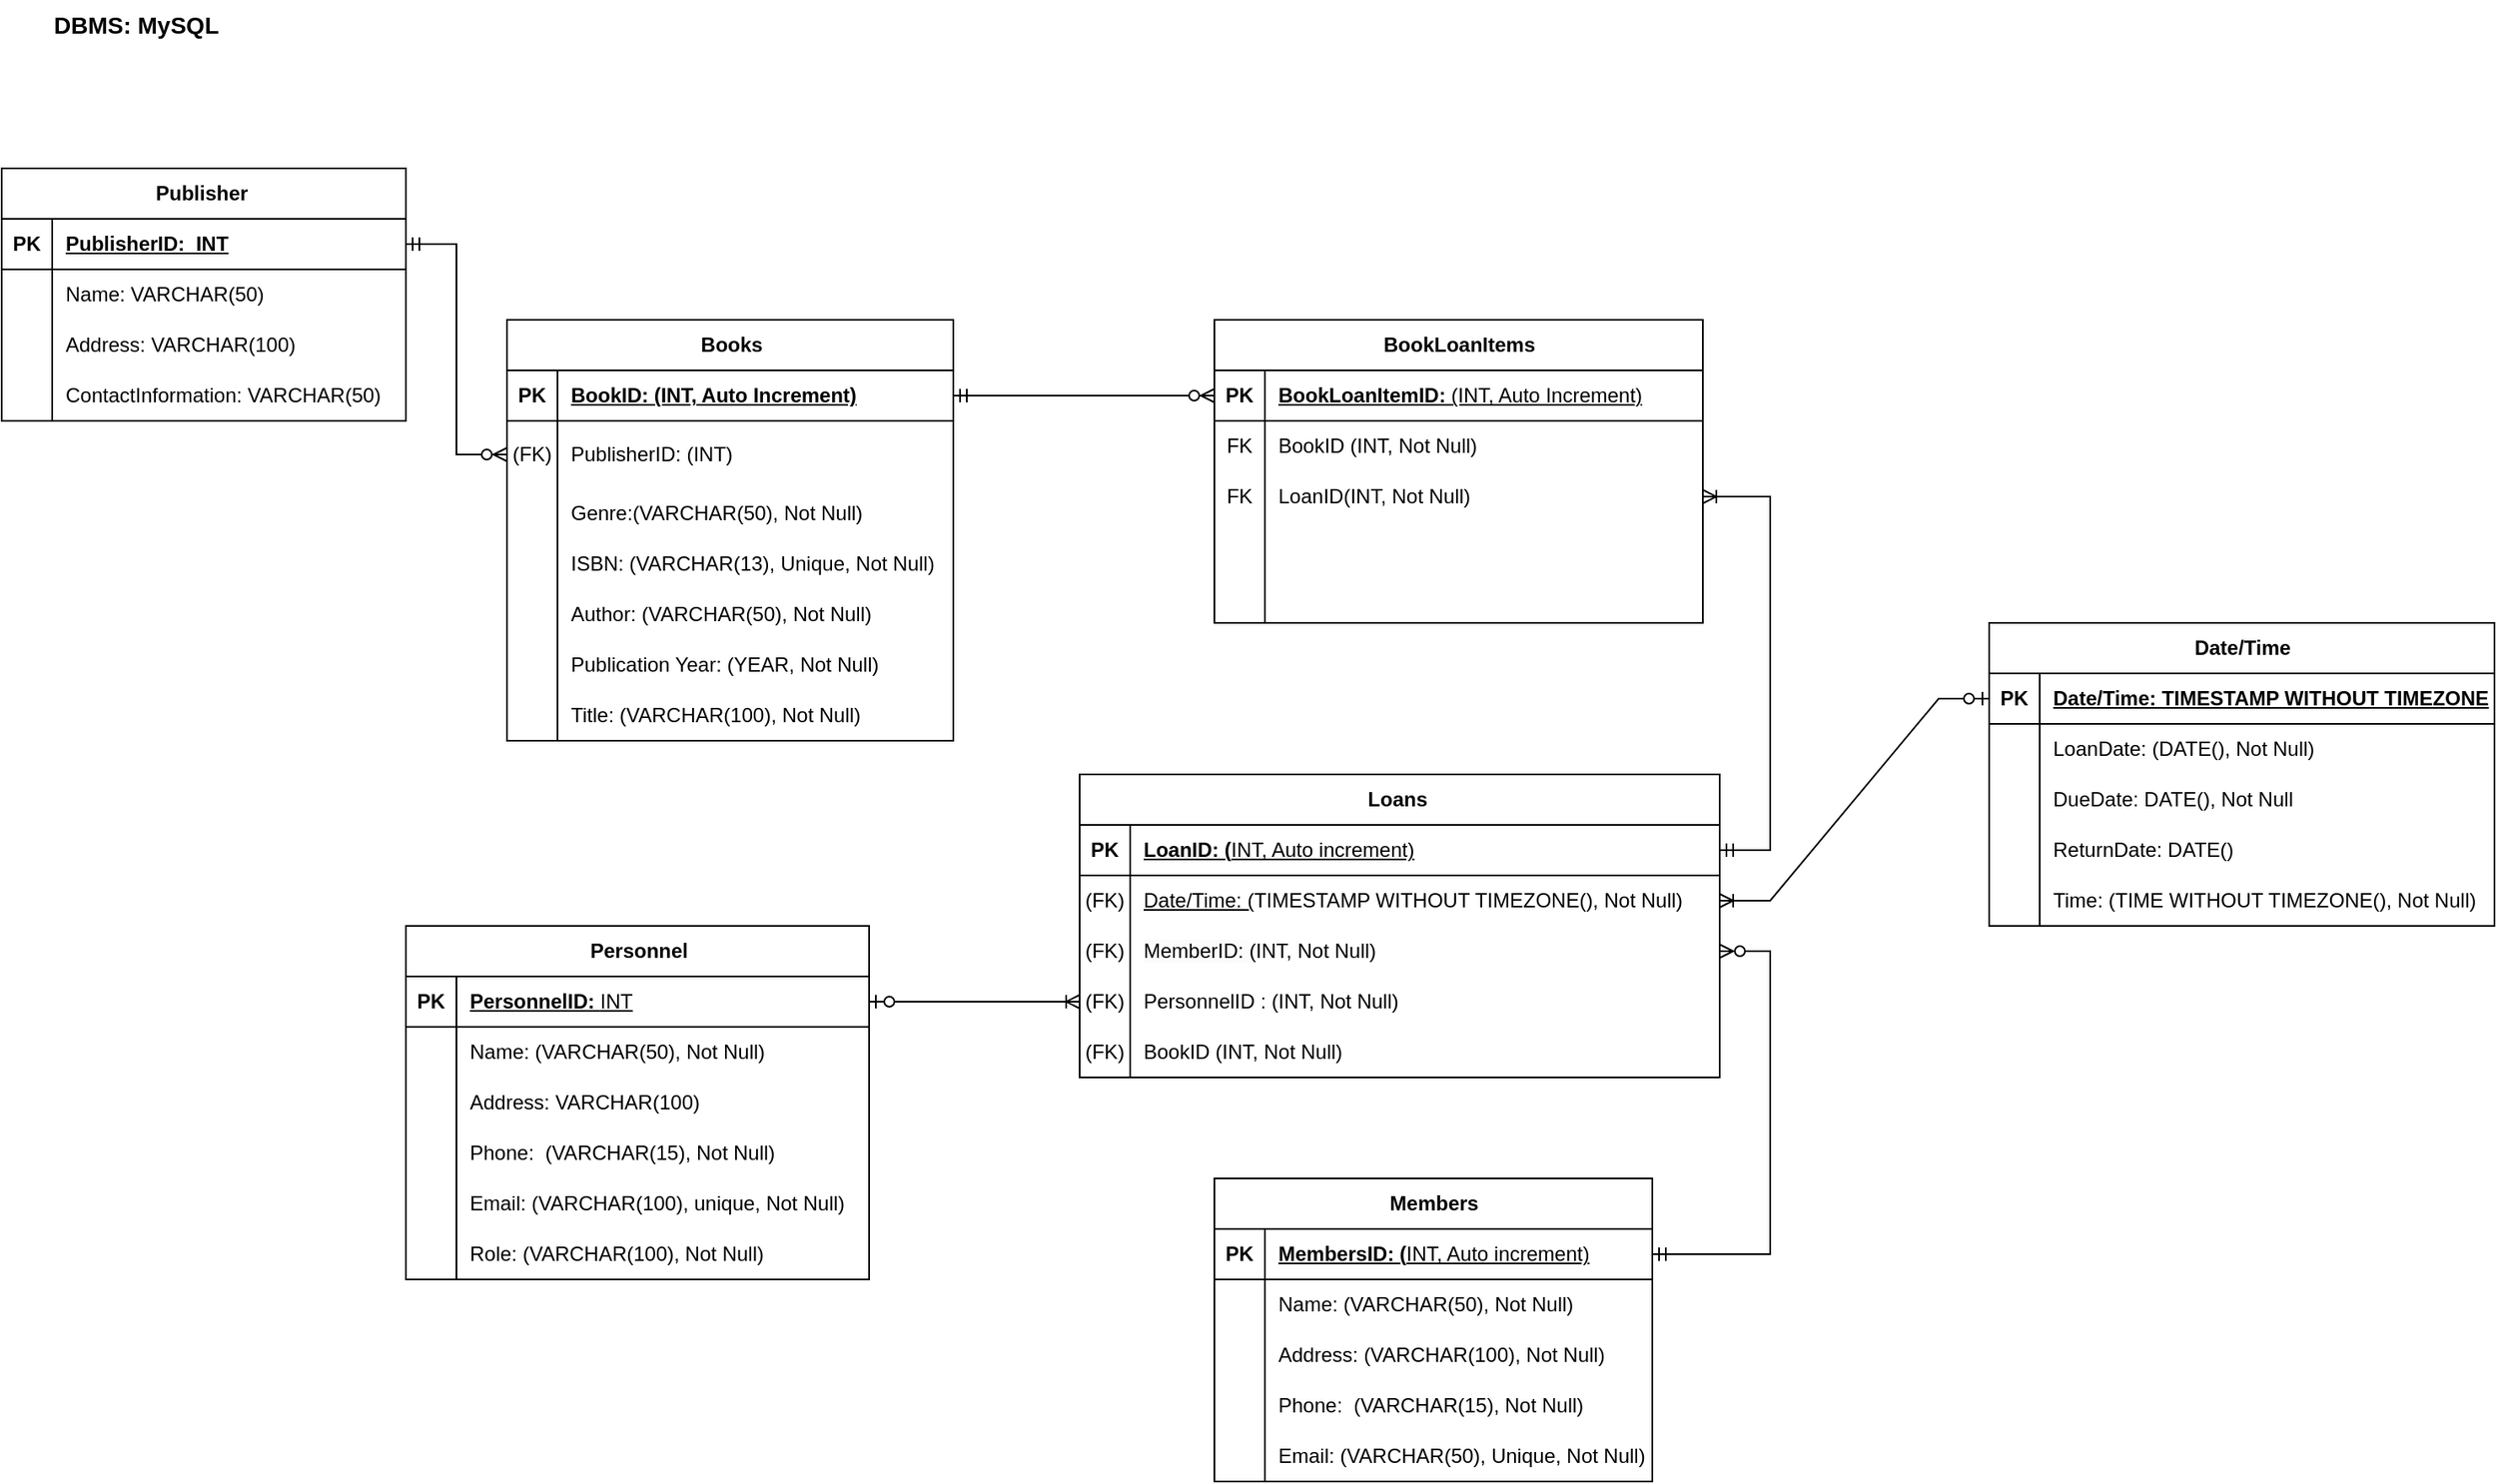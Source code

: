 <mxfile version="26.0.14" pages="2">
  <diagram name="Database Logical Diagram" id="-teYGTVvo0D6YhKIxZWT">
    <mxGraphModel dx="2284" dy="746" grid="1" gridSize="10" guides="1" tooltips="1" connect="1" arrows="1" fold="1" page="1" pageScale="1" pageWidth="850" pageHeight="1100" math="0" shadow="0">
      <root>
        <mxCell id="0" />
        <mxCell id="1" parent="0" />
        <mxCell id="J_vtmyi4Ur2INRPO9RPr-1" value="Publisher&amp;nbsp;" style="shape=table;startSize=30;container=1;collapsible=1;childLayout=tableLayout;fixedRows=1;rowLines=0;fontStyle=1;align=center;resizeLast=1;html=1;" vertex="1" parent="1">
          <mxGeometry x="-190" y="110" width="240" height="150" as="geometry" />
        </mxCell>
        <mxCell id="J_vtmyi4Ur2INRPO9RPr-2" value="" style="shape=tableRow;horizontal=0;startSize=0;swimlaneHead=0;swimlaneBody=0;fillColor=none;collapsible=0;dropTarget=0;points=[[0,0.5],[1,0.5]];portConstraint=eastwest;top=0;left=0;right=0;bottom=1;" vertex="1" parent="J_vtmyi4Ur2INRPO9RPr-1">
          <mxGeometry y="30" width="240" height="30" as="geometry" />
        </mxCell>
        <mxCell id="J_vtmyi4Ur2INRPO9RPr-3" value="PK" style="shape=partialRectangle;connectable=0;fillColor=none;top=0;left=0;bottom=0;right=0;fontStyle=1;overflow=hidden;whiteSpace=wrap;html=1;" vertex="1" parent="J_vtmyi4Ur2INRPO9RPr-2">
          <mxGeometry width="30" height="30" as="geometry">
            <mxRectangle width="30" height="30" as="alternateBounds" />
          </mxGeometry>
        </mxCell>
        <mxCell id="J_vtmyi4Ur2INRPO9RPr-4" value="PublisherID:&amp;nbsp; INT" style="shape=partialRectangle;connectable=0;fillColor=none;top=0;left=0;bottom=0;right=0;align=left;spacingLeft=6;fontStyle=5;overflow=hidden;whiteSpace=wrap;html=1;" vertex="1" parent="J_vtmyi4Ur2INRPO9RPr-2">
          <mxGeometry x="30" width="210" height="30" as="geometry">
            <mxRectangle width="210" height="30" as="alternateBounds" />
          </mxGeometry>
        </mxCell>
        <mxCell id="J_vtmyi4Ur2INRPO9RPr-5" value="" style="shape=tableRow;horizontal=0;startSize=0;swimlaneHead=0;swimlaneBody=0;fillColor=none;collapsible=0;dropTarget=0;points=[[0,0.5],[1,0.5]];portConstraint=eastwest;top=0;left=0;right=0;bottom=0;" vertex="1" parent="J_vtmyi4Ur2INRPO9RPr-1">
          <mxGeometry y="60" width="240" height="30" as="geometry" />
        </mxCell>
        <mxCell id="J_vtmyi4Ur2INRPO9RPr-6" value="" style="shape=partialRectangle;connectable=0;fillColor=none;top=0;left=0;bottom=0;right=0;editable=1;overflow=hidden;whiteSpace=wrap;html=1;" vertex="1" parent="J_vtmyi4Ur2INRPO9RPr-5">
          <mxGeometry width="30" height="30" as="geometry">
            <mxRectangle width="30" height="30" as="alternateBounds" />
          </mxGeometry>
        </mxCell>
        <mxCell id="J_vtmyi4Ur2INRPO9RPr-7" value="Name:&amp;nbsp;VARCHAR(50)" style="shape=partialRectangle;connectable=0;fillColor=none;top=0;left=0;bottom=0;right=0;align=left;spacingLeft=6;overflow=hidden;whiteSpace=wrap;html=1;" vertex="1" parent="J_vtmyi4Ur2INRPO9RPr-5">
          <mxGeometry x="30" width="210" height="30" as="geometry">
            <mxRectangle width="210" height="30" as="alternateBounds" />
          </mxGeometry>
        </mxCell>
        <mxCell id="J_vtmyi4Ur2INRPO9RPr-8" value="" style="shape=tableRow;horizontal=0;startSize=0;swimlaneHead=0;swimlaneBody=0;fillColor=none;collapsible=0;dropTarget=0;points=[[0,0.5],[1,0.5]];portConstraint=eastwest;top=0;left=0;right=0;bottom=0;" vertex="1" parent="J_vtmyi4Ur2INRPO9RPr-1">
          <mxGeometry y="90" width="240" height="30" as="geometry" />
        </mxCell>
        <mxCell id="J_vtmyi4Ur2INRPO9RPr-9" value="" style="shape=partialRectangle;connectable=0;fillColor=none;top=0;left=0;bottom=0;right=0;editable=1;overflow=hidden;whiteSpace=wrap;html=1;" vertex="1" parent="J_vtmyi4Ur2INRPO9RPr-8">
          <mxGeometry width="30" height="30" as="geometry">
            <mxRectangle width="30" height="30" as="alternateBounds" />
          </mxGeometry>
        </mxCell>
        <mxCell id="J_vtmyi4Ur2INRPO9RPr-10" value="Address:&amp;nbsp;VARCHAR(100)" style="shape=partialRectangle;connectable=0;fillColor=none;top=0;left=0;bottom=0;right=0;align=left;spacingLeft=6;overflow=hidden;whiteSpace=wrap;html=1;" vertex="1" parent="J_vtmyi4Ur2INRPO9RPr-8">
          <mxGeometry x="30" width="210" height="30" as="geometry">
            <mxRectangle width="210" height="30" as="alternateBounds" />
          </mxGeometry>
        </mxCell>
        <mxCell id="J_vtmyi4Ur2INRPO9RPr-11" value="" style="shape=tableRow;horizontal=0;startSize=0;swimlaneHead=0;swimlaneBody=0;fillColor=none;collapsible=0;dropTarget=0;points=[[0,0.5],[1,0.5]];portConstraint=eastwest;top=0;left=0;right=0;bottom=0;" vertex="1" parent="J_vtmyi4Ur2INRPO9RPr-1">
          <mxGeometry y="120" width="240" height="30" as="geometry" />
        </mxCell>
        <mxCell id="J_vtmyi4Ur2INRPO9RPr-12" value="" style="shape=partialRectangle;connectable=0;fillColor=none;top=0;left=0;bottom=0;right=0;editable=1;overflow=hidden;whiteSpace=wrap;html=1;" vertex="1" parent="J_vtmyi4Ur2INRPO9RPr-11">
          <mxGeometry width="30" height="30" as="geometry">
            <mxRectangle width="30" height="30" as="alternateBounds" />
          </mxGeometry>
        </mxCell>
        <mxCell id="J_vtmyi4Ur2INRPO9RPr-13" value="ContactInformation:&amp;nbsp;VARCHAR(50)" style="shape=partialRectangle;connectable=0;fillColor=none;top=0;left=0;bottom=0;right=0;align=left;spacingLeft=6;overflow=hidden;whiteSpace=wrap;html=1;" vertex="1" parent="J_vtmyi4Ur2INRPO9RPr-11">
          <mxGeometry x="30" width="210" height="30" as="geometry">
            <mxRectangle width="210" height="30" as="alternateBounds" />
          </mxGeometry>
        </mxCell>
        <mxCell id="J_vtmyi4Ur2INRPO9RPr-14" value="Members" style="shape=table;startSize=30;container=1;collapsible=1;childLayout=tableLayout;fixedRows=1;rowLines=0;fontStyle=1;align=center;resizeLast=1;html=1;" vertex="1" parent="1">
          <mxGeometry x="530" y="710" width="260" height="180" as="geometry" />
        </mxCell>
        <mxCell id="J_vtmyi4Ur2INRPO9RPr-15" value="" style="shape=tableRow;horizontal=0;startSize=0;swimlaneHead=0;swimlaneBody=0;fillColor=none;collapsible=0;dropTarget=0;points=[[0,0.5],[1,0.5]];portConstraint=eastwest;top=0;left=0;right=0;bottom=1;" vertex="1" parent="J_vtmyi4Ur2INRPO9RPr-14">
          <mxGeometry y="30" width="260" height="30" as="geometry" />
        </mxCell>
        <mxCell id="J_vtmyi4Ur2INRPO9RPr-16" value="PK" style="shape=partialRectangle;connectable=0;fillColor=none;top=0;left=0;bottom=0;right=0;fontStyle=1;overflow=hidden;whiteSpace=wrap;html=1;" vertex="1" parent="J_vtmyi4Ur2INRPO9RPr-15">
          <mxGeometry width="30" height="30" as="geometry">
            <mxRectangle width="30" height="30" as="alternateBounds" />
          </mxGeometry>
        </mxCell>
        <mxCell id="J_vtmyi4Ur2INRPO9RPr-17" value="MembersID: (&lt;span style=&quot;font-weight: 400;&quot;&gt;INT, Auto increment)&lt;/span&gt;" style="shape=partialRectangle;connectable=0;fillColor=none;top=0;left=0;bottom=0;right=0;align=left;spacingLeft=6;fontStyle=5;overflow=hidden;whiteSpace=wrap;html=1;" vertex="1" parent="J_vtmyi4Ur2INRPO9RPr-15">
          <mxGeometry x="30" width="230" height="30" as="geometry">
            <mxRectangle width="230" height="30" as="alternateBounds" />
          </mxGeometry>
        </mxCell>
        <mxCell id="J_vtmyi4Ur2INRPO9RPr-18" value="" style="shape=tableRow;horizontal=0;startSize=0;swimlaneHead=0;swimlaneBody=0;fillColor=none;collapsible=0;dropTarget=0;points=[[0,0.5],[1,0.5]];portConstraint=eastwest;top=0;left=0;right=0;bottom=0;" vertex="1" parent="J_vtmyi4Ur2INRPO9RPr-14">
          <mxGeometry y="60" width="260" height="30" as="geometry" />
        </mxCell>
        <mxCell id="J_vtmyi4Ur2INRPO9RPr-19" value="" style="shape=partialRectangle;connectable=0;fillColor=none;top=0;left=0;bottom=0;right=0;editable=1;overflow=hidden;whiteSpace=wrap;html=1;" vertex="1" parent="J_vtmyi4Ur2INRPO9RPr-18">
          <mxGeometry width="30" height="30" as="geometry">
            <mxRectangle width="30" height="30" as="alternateBounds" />
          </mxGeometry>
        </mxCell>
        <mxCell id="J_vtmyi4Ur2INRPO9RPr-20" value="Name: (VARCHAR(50), Not Null)" style="shape=partialRectangle;connectable=0;fillColor=none;top=0;left=0;bottom=0;right=0;align=left;spacingLeft=6;overflow=hidden;whiteSpace=wrap;html=1;" vertex="1" parent="J_vtmyi4Ur2INRPO9RPr-18">
          <mxGeometry x="30" width="230" height="30" as="geometry">
            <mxRectangle width="230" height="30" as="alternateBounds" />
          </mxGeometry>
        </mxCell>
        <mxCell id="J_vtmyi4Ur2INRPO9RPr-21" value="" style="shape=tableRow;horizontal=0;startSize=0;swimlaneHead=0;swimlaneBody=0;fillColor=none;collapsible=0;dropTarget=0;points=[[0,0.5],[1,0.5]];portConstraint=eastwest;top=0;left=0;right=0;bottom=0;" vertex="1" parent="J_vtmyi4Ur2INRPO9RPr-14">
          <mxGeometry y="90" width="260" height="30" as="geometry" />
        </mxCell>
        <mxCell id="J_vtmyi4Ur2INRPO9RPr-22" value="" style="shape=partialRectangle;connectable=0;fillColor=none;top=0;left=0;bottom=0;right=0;editable=1;overflow=hidden;whiteSpace=wrap;html=1;" vertex="1" parent="J_vtmyi4Ur2INRPO9RPr-21">
          <mxGeometry width="30" height="30" as="geometry">
            <mxRectangle width="30" height="30" as="alternateBounds" />
          </mxGeometry>
        </mxCell>
        <mxCell id="J_vtmyi4Ur2INRPO9RPr-23" value="Address: (VARCHAR(100), Not Null)" style="shape=partialRectangle;connectable=0;fillColor=none;top=0;left=0;bottom=0;right=0;align=left;spacingLeft=6;overflow=hidden;whiteSpace=wrap;html=1;" vertex="1" parent="J_vtmyi4Ur2INRPO9RPr-21">
          <mxGeometry x="30" width="230" height="30" as="geometry">
            <mxRectangle width="230" height="30" as="alternateBounds" />
          </mxGeometry>
        </mxCell>
        <mxCell id="J_vtmyi4Ur2INRPO9RPr-24" value="" style="shape=tableRow;horizontal=0;startSize=0;swimlaneHead=0;swimlaneBody=0;fillColor=none;collapsible=0;dropTarget=0;points=[[0,0.5],[1,0.5]];portConstraint=eastwest;top=0;left=0;right=0;bottom=0;" vertex="1" parent="J_vtmyi4Ur2INRPO9RPr-14">
          <mxGeometry y="120" width="260" height="30" as="geometry" />
        </mxCell>
        <mxCell id="J_vtmyi4Ur2INRPO9RPr-25" value="" style="shape=partialRectangle;connectable=0;fillColor=none;top=0;left=0;bottom=0;right=0;editable=1;overflow=hidden;whiteSpace=wrap;html=1;" vertex="1" parent="J_vtmyi4Ur2INRPO9RPr-24">
          <mxGeometry width="30" height="30" as="geometry">
            <mxRectangle width="30" height="30" as="alternateBounds" />
          </mxGeometry>
        </mxCell>
        <mxCell id="J_vtmyi4Ur2INRPO9RPr-26" value="Phone:&amp;nbsp; (VARCHAR(15), Not Null)" style="shape=partialRectangle;connectable=0;fillColor=none;top=0;left=0;bottom=0;right=0;align=left;spacingLeft=6;overflow=hidden;whiteSpace=wrap;html=1;" vertex="1" parent="J_vtmyi4Ur2INRPO9RPr-24">
          <mxGeometry x="30" width="230" height="30" as="geometry">
            <mxRectangle width="230" height="30" as="alternateBounds" />
          </mxGeometry>
        </mxCell>
        <mxCell id="J_vtmyi4Ur2INRPO9RPr-27" value="" style="shape=tableRow;horizontal=0;startSize=0;swimlaneHead=0;swimlaneBody=0;fillColor=none;collapsible=0;dropTarget=0;points=[[0,0.5],[1,0.5]];portConstraint=eastwest;top=0;left=0;right=0;bottom=0;" vertex="1" parent="J_vtmyi4Ur2INRPO9RPr-14">
          <mxGeometry y="150" width="260" height="30" as="geometry" />
        </mxCell>
        <mxCell id="J_vtmyi4Ur2INRPO9RPr-28" value="" style="shape=partialRectangle;connectable=0;fillColor=none;top=0;left=0;bottom=0;right=0;editable=1;overflow=hidden;whiteSpace=wrap;html=1;" vertex="1" parent="J_vtmyi4Ur2INRPO9RPr-27">
          <mxGeometry width="30" height="30" as="geometry">
            <mxRectangle width="30" height="30" as="alternateBounds" />
          </mxGeometry>
        </mxCell>
        <mxCell id="J_vtmyi4Ur2INRPO9RPr-29" value="Email: (VARCHAR(50), Unique, Not Null)" style="shape=partialRectangle;connectable=0;fillColor=none;top=0;left=0;bottom=0;right=0;align=left;spacingLeft=6;overflow=hidden;whiteSpace=wrap;html=1;" vertex="1" parent="J_vtmyi4Ur2INRPO9RPr-27">
          <mxGeometry x="30" width="230" height="30" as="geometry">
            <mxRectangle width="230" height="30" as="alternateBounds" />
          </mxGeometry>
        </mxCell>
        <mxCell id="J_vtmyi4Ur2INRPO9RPr-30" value="Loans&amp;nbsp;" style="shape=table;startSize=30;container=1;collapsible=1;childLayout=tableLayout;fixedRows=1;rowLines=0;fontStyle=1;align=center;resizeLast=1;html=1;" vertex="1" parent="1">
          <mxGeometry x="450" y="470" width="380" height="180" as="geometry" />
        </mxCell>
        <mxCell id="J_vtmyi4Ur2INRPO9RPr-31" value="" style="shape=tableRow;horizontal=0;startSize=0;swimlaneHead=0;swimlaneBody=0;fillColor=none;collapsible=0;dropTarget=0;points=[[0,0.5],[1,0.5]];portConstraint=eastwest;top=0;left=0;right=0;bottom=1;" vertex="1" parent="J_vtmyi4Ur2INRPO9RPr-30">
          <mxGeometry y="30" width="380" height="30" as="geometry" />
        </mxCell>
        <mxCell id="J_vtmyi4Ur2INRPO9RPr-32" value="PK" style="shape=partialRectangle;connectable=0;fillColor=none;top=0;left=0;bottom=0;right=0;fontStyle=1;overflow=hidden;whiteSpace=wrap;html=1;" vertex="1" parent="J_vtmyi4Ur2INRPO9RPr-31">
          <mxGeometry width="30" height="30" as="geometry">
            <mxRectangle width="30" height="30" as="alternateBounds" />
          </mxGeometry>
        </mxCell>
        <mxCell id="J_vtmyi4Ur2INRPO9RPr-33" value="LoanID: (&lt;span style=&quot;font-weight: 400;&quot;&gt;INT, Auto increment)&lt;/span&gt;" style="shape=partialRectangle;connectable=0;fillColor=none;top=0;left=0;bottom=0;right=0;align=left;spacingLeft=6;fontStyle=5;overflow=hidden;whiteSpace=wrap;html=1;" vertex="1" parent="J_vtmyi4Ur2INRPO9RPr-31">
          <mxGeometry x="30" width="350" height="30" as="geometry">
            <mxRectangle width="350" height="30" as="alternateBounds" />
          </mxGeometry>
        </mxCell>
        <mxCell id="J_vtmyi4Ur2INRPO9RPr-34" value="" style="shape=tableRow;horizontal=0;startSize=0;swimlaneHead=0;swimlaneBody=0;fillColor=none;collapsible=0;dropTarget=0;points=[[0,0.5],[1,0.5]];portConstraint=eastwest;top=0;left=0;right=0;bottom=0;" vertex="1" parent="J_vtmyi4Ur2INRPO9RPr-30">
          <mxGeometry y="60" width="380" height="30" as="geometry" />
        </mxCell>
        <mxCell id="J_vtmyi4Ur2INRPO9RPr-35" value="(FK)" style="shape=partialRectangle;connectable=0;fillColor=none;top=0;left=0;bottom=0;right=0;editable=1;overflow=hidden;whiteSpace=wrap;html=1;" vertex="1" parent="J_vtmyi4Ur2INRPO9RPr-34">
          <mxGeometry width="30" height="30" as="geometry">
            <mxRectangle width="30" height="30" as="alternateBounds" />
          </mxGeometry>
        </mxCell>
        <mxCell id="J_vtmyi4Ur2INRPO9RPr-36" value="&lt;span style=&quot;text-decoration-line: underline;&quot;&gt;Date/Time: (&lt;/span&gt;TIMESTAMP WITHOUT TIMEZONE(), Not Null)" style="shape=partialRectangle;connectable=0;fillColor=none;top=0;left=0;bottom=0;right=0;align=left;spacingLeft=6;overflow=hidden;whiteSpace=wrap;html=1;" vertex="1" parent="J_vtmyi4Ur2INRPO9RPr-34">
          <mxGeometry x="30" width="350" height="30" as="geometry">
            <mxRectangle width="350" height="30" as="alternateBounds" />
          </mxGeometry>
        </mxCell>
        <mxCell id="J_vtmyi4Ur2INRPO9RPr-37" value="" style="shape=tableRow;horizontal=0;startSize=0;swimlaneHead=0;swimlaneBody=0;fillColor=none;collapsible=0;dropTarget=0;points=[[0,0.5],[1,0.5]];portConstraint=eastwest;top=0;left=0;right=0;bottom=0;" vertex="1" parent="J_vtmyi4Ur2INRPO9RPr-30">
          <mxGeometry y="90" width="380" height="30" as="geometry" />
        </mxCell>
        <mxCell id="J_vtmyi4Ur2INRPO9RPr-38" value="(FK)" style="shape=partialRectangle;connectable=0;fillColor=none;top=0;left=0;bottom=0;right=0;editable=1;overflow=hidden;whiteSpace=wrap;html=1;" vertex="1" parent="J_vtmyi4Ur2INRPO9RPr-37">
          <mxGeometry width="30" height="30" as="geometry">
            <mxRectangle width="30" height="30" as="alternateBounds" />
          </mxGeometry>
        </mxCell>
        <mxCell id="J_vtmyi4Ur2INRPO9RPr-39" value="&lt;span style=&quot;color: rgb(0, 0, 0); font-family: Helvetica; font-size: 12px; font-style: normal; font-variant-ligatures: normal; font-variant-caps: normal; font-weight: 400; letter-spacing: normal; orphans: 2; text-align: left; text-indent: 0px; text-transform: none; widows: 2; word-spacing: 0px; -webkit-text-stroke-width: 0px; white-space: normal; background-color: rgb(251, 251, 251); text-decoration-thickness: initial; text-decoration-style: initial; text-decoration-color: initial; float: none; display: inline !important;&quot;&gt;MemberID:&amp;nbsp;&lt;/span&gt;(INT, Not Null)" style="shape=partialRectangle;connectable=0;fillColor=none;top=0;left=0;bottom=0;right=0;align=left;spacingLeft=6;overflow=hidden;whiteSpace=wrap;html=1;" vertex="1" parent="J_vtmyi4Ur2INRPO9RPr-37">
          <mxGeometry x="30" width="350" height="30" as="geometry">
            <mxRectangle width="350" height="30" as="alternateBounds" />
          </mxGeometry>
        </mxCell>
        <mxCell id="J_vtmyi4Ur2INRPO9RPr-40" value="" style="shape=tableRow;horizontal=0;startSize=0;swimlaneHead=0;swimlaneBody=0;fillColor=none;collapsible=0;dropTarget=0;points=[[0,0.5],[1,0.5]];portConstraint=eastwest;top=0;left=0;right=0;bottom=0;" vertex="1" parent="J_vtmyi4Ur2INRPO9RPr-30">
          <mxGeometry y="120" width="380" height="30" as="geometry" />
        </mxCell>
        <mxCell id="J_vtmyi4Ur2INRPO9RPr-41" value="(FK)" style="shape=partialRectangle;connectable=0;fillColor=none;top=0;left=0;bottom=0;right=0;editable=1;overflow=hidden;whiteSpace=wrap;html=1;" vertex="1" parent="J_vtmyi4Ur2INRPO9RPr-40">
          <mxGeometry width="30" height="30" as="geometry">
            <mxRectangle width="30" height="30" as="alternateBounds" />
          </mxGeometry>
        </mxCell>
        <mxCell id="J_vtmyi4Ur2INRPO9RPr-42" value="PersonnelID : (INT, Not Null)" style="shape=partialRectangle;connectable=0;fillColor=none;top=0;left=0;bottom=0;right=0;align=left;spacingLeft=6;overflow=hidden;whiteSpace=wrap;html=1;" vertex="1" parent="J_vtmyi4Ur2INRPO9RPr-40">
          <mxGeometry x="30" width="350" height="30" as="geometry">
            <mxRectangle width="350" height="30" as="alternateBounds" />
          </mxGeometry>
        </mxCell>
        <mxCell id="J_vtmyi4Ur2INRPO9RPr-43" value="" style="shape=tableRow;horizontal=0;startSize=0;swimlaneHead=0;swimlaneBody=0;fillColor=none;collapsible=0;dropTarget=0;points=[[0,0.5],[1,0.5]];portConstraint=eastwest;top=0;left=0;right=0;bottom=0;" vertex="1" parent="J_vtmyi4Ur2INRPO9RPr-30">
          <mxGeometry y="150" width="380" height="30" as="geometry" />
        </mxCell>
        <mxCell id="J_vtmyi4Ur2INRPO9RPr-44" value="(FK)" style="shape=partialRectangle;connectable=0;fillColor=none;top=0;left=0;bottom=0;right=0;editable=1;overflow=hidden;whiteSpace=wrap;html=1;" vertex="1" parent="J_vtmyi4Ur2INRPO9RPr-43">
          <mxGeometry width="30" height="30" as="geometry">
            <mxRectangle width="30" height="30" as="alternateBounds" />
          </mxGeometry>
        </mxCell>
        <mxCell id="J_vtmyi4Ur2INRPO9RPr-45" value="BookID (INT, Not Null)" style="shape=partialRectangle;connectable=0;fillColor=none;top=0;left=0;bottom=0;right=0;align=left;spacingLeft=6;overflow=hidden;whiteSpace=wrap;html=1;" vertex="1" parent="J_vtmyi4Ur2INRPO9RPr-43">
          <mxGeometry x="30" width="350" height="30" as="geometry">
            <mxRectangle width="350" height="30" as="alternateBounds" />
          </mxGeometry>
        </mxCell>
        <mxCell id="J_vtmyi4Ur2INRPO9RPr-46" value="Books" style="shape=table;startSize=30;container=1;collapsible=1;childLayout=tableLayout;fixedRows=1;rowLines=0;fontStyle=1;align=center;resizeLast=1;html=1;" vertex="1" parent="1">
          <mxGeometry x="110" y="200" width="265" height="250" as="geometry" />
        </mxCell>
        <mxCell id="J_vtmyi4Ur2INRPO9RPr-47" value="" style="shape=tableRow;horizontal=0;startSize=0;swimlaneHead=0;swimlaneBody=0;fillColor=none;collapsible=0;dropTarget=0;points=[[0,0.5],[1,0.5]];portConstraint=eastwest;top=0;left=0;right=0;bottom=1;" vertex="1" parent="J_vtmyi4Ur2INRPO9RPr-46">
          <mxGeometry y="30" width="265" height="30" as="geometry" />
        </mxCell>
        <mxCell id="J_vtmyi4Ur2INRPO9RPr-48" value="PK" style="shape=partialRectangle;connectable=0;fillColor=none;top=0;left=0;bottom=0;right=0;fontStyle=1;overflow=hidden;whiteSpace=wrap;html=1;" vertex="1" parent="J_vtmyi4Ur2INRPO9RPr-47">
          <mxGeometry width="30" height="30" as="geometry">
            <mxRectangle width="30" height="30" as="alternateBounds" />
          </mxGeometry>
        </mxCell>
        <mxCell id="J_vtmyi4Ur2INRPO9RPr-49" value="BookID: (INT, Auto Increment)" style="shape=partialRectangle;connectable=0;fillColor=none;top=0;left=0;bottom=0;right=0;align=left;spacingLeft=6;fontStyle=5;overflow=hidden;whiteSpace=wrap;html=1;" vertex="1" parent="J_vtmyi4Ur2INRPO9RPr-47">
          <mxGeometry x="30" width="235" height="30" as="geometry">
            <mxRectangle width="235" height="30" as="alternateBounds" />
          </mxGeometry>
        </mxCell>
        <mxCell id="J_vtmyi4Ur2INRPO9RPr-50" value="" style="shape=tableRow;horizontal=0;startSize=0;swimlaneHead=0;swimlaneBody=0;fillColor=none;collapsible=0;dropTarget=0;points=[[0,0.5],[1,0.5]];portConstraint=eastwest;top=0;left=0;right=0;bottom=0;" vertex="1" parent="J_vtmyi4Ur2INRPO9RPr-46">
          <mxGeometry y="60" width="265" height="40" as="geometry" />
        </mxCell>
        <mxCell id="J_vtmyi4Ur2INRPO9RPr-51" value="(FK)" style="shape=partialRectangle;connectable=0;fillColor=none;top=0;left=0;bottom=0;right=0;editable=1;overflow=hidden;whiteSpace=wrap;html=1;" vertex="1" parent="J_vtmyi4Ur2INRPO9RPr-50">
          <mxGeometry width="30" height="40" as="geometry">
            <mxRectangle width="30" height="40" as="alternateBounds" />
          </mxGeometry>
        </mxCell>
        <mxCell id="J_vtmyi4Ur2INRPO9RPr-52" value="PublisherID: (INT)" style="shape=partialRectangle;connectable=0;fillColor=none;top=0;left=0;bottom=0;right=0;align=left;spacingLeft=6;overflow=hidden;whiteSpace=wrap;html=1;" vertex="1" parent="J_vtmyi4Ur2INRPO9RPr-50">
          <mxGeometry x="30" width="235" height="40" as="geometry">
            <mxRectangle width="235" height="40" as="alternateBounds" />
          </mxGeometry>
        </mxCell>
        <mxCell id="J_vtmyi4Ur2INRPO9RPr-53" value="" style="shape=tableRow;horizontal=0;startSize=0;swimlaneHead=0;swimlaneBody=0;fillColor=none;collapsible=0;dropTarget=0;points=[[0,0.5],[1,0.5]];portConstraint=eastwest;top=0;left=0;right=0;bottom=0;" vertex="1" parent="J_vtmyi4Ur2INRPO9RPr-46">
          <mxGeometry y="100" width="265" height="30" as="geometry" />
        </mxCell>
        <mxCell id="J_vtmyi4Ur2INRPO9RPr-54" value="" style="shape=partialRectangle;connectable=0;fillColor=none;top=0;left=0;bottom=0;right=0;editable=1;overflow=hidden;whiteSpace=wrap;html=1;" vertex="1" parent="J_vtmyi4Ur2INRPO9RPr-53">
          <mxGeometry width="30" height="30" as="geometry">
            <mxRectangle width="30" height="30" as="alternateBounds" />
          </mxGeometry>
        </mxCell>
        <mxCell id="J_vtmyi4Ur2INRPO9RPr-55" value="Genre:(VARCHAR(50), Not Null)" style="shape=partialRectangle;connectable=0;fillColor=none;top=0;left=0;bottom=0;right=0;align=left;spacingLeft=6;overflow=hidden;whiteSpace=wrap;html=1;" vertex="1" parent="J_vtmyi4Ur2INRPO9RPr-53">
          <mxGeometry x="30" width="235" height="30" as="geometry">
            <mxRectangle width="235" height="30" as="alternateBounds" />
          </mxGeometry>
        </mxCell>
        <mxCell id="J_vtmyi4Ur2INRPO9RPr-56" value="" style="shape=tableRow;horizontal=0;startSize=0;swimlaneHead=0;swimlaneBody=0;fillColor=none;collapsible=0;dropTarget=0;points=[[0,0.5],[1,0.5]];portConstraint=eastwest;top=0;left=0;right=0;bottom=0;" vertex="1" parent="J_vtmyi4Ur2INRPO9RPr-46">
          <mxGeometry y="130" width="265" height="30" as="geometry" />
        </mxCell>
        <mxCell id="J_vtmyi4Ur2INRPO9RPr-57" value="" style="shape=partialRectangle;connectable=0;fillColor=none;top=0;left=0;bottom=0;right=0;editable=1;overflow=hidden;whiteSpace=wrap;html=1;" vertex="1" parent="J_vtmyi4Ur2INRPO9RPr-56">
          <mxGeometry width="30" height="30" as="geometry">
            <mxRectangle width="30" height="30" as="alternateBounds" />
          </mxGeometry>
        </mxCell>
        <mxCell id="J_vtmyi4Ur2INRPO9RPr-58" value="ISBN: (VARCHAR(13), Unique, Not Null)" style="shape=partialRectangle;connectable=0;fillColor=none;top=0;left=0;bottom=0;right=0;align=left;spacingLeft=6;overflow=hidden;whiteSpace=wrap;html=1;" vertex="1" parent="J_vtmyi4Ur2INRPO9RPr-56">
          <mxGeometry x="30" width="235" height="30" as="geometry">
            <mxRectangle width="235" height="30" as="alternateBounds" />
          </mxGeometry>
        </mxCell>
        <mxCell id="J_vtmyi4Ur2INRPO9RPr-59" value="" style="shape=tableRow;horizontal=0;startSize=0;swimlaneHead=0;swimlaneBody=0;fillColor=none;collapsible=0;dropTarget=0;points=[[0,0.5],[1,0.5]];portConstraint=eastwest;top=0;left=0;right=0;bottom=0;" vertex="1" parent="J_vtmyi4Ur2INRPO9RPr-46">
          <mxGeometry y="160" width="265" height="30" as="geometry" />
        </mxCell>
        <mxCell id="J_vtmyi4Ur2INRPO9RPr-60" value="" style="shape=partialRectangle;connectable=0;fillColor=none;top=0;left=0;bottom=0;right=0;editable=1;overflow=hidden;whiteSpace=wrap;html=1;" vertex="1" parent="J_vtmyi4Ur2INRPO9RPr-59">
          <mxGeometry width="30" height="30" as="geometry">
            <mxRectangle width="30" height="30" as="alternateBounds" />
          </mxGeometry>
        </mxCell>
        <mxCell id="J_vtmyi4Ur2INRPO9RPr-61" value="Author: (VARCHAR(50), Not Null)" style="shape=partialRectangle;connectable=0;fillColor=none;top=0;left=0;bottom=0;right=0;align=left;spacingLeft=6;overflow=hidden;whiteSpace=wrap;html=1;" vertex="1" parent="J_vtmyi4Ur2INRPO9RPr-59">
          <mxGeometry x="30" width="235" height="30" as="geometry">
            <mxRectangle width="235" height="30" as="alternateBounds" />
          </mxGeometry>
        </mxCell>
        <mxCell id="J_vtmyi4Ur2INRPO9RPr-62" value="" style="shape=tableRow;horizontal=0;startSize=0;swimlaneHead=0;swimlaneBody=0;fillColor=none;collapsible=0;dropTarget=0;points=[[0,0.5],[1,0.5]];portConstraint=eastwest;top=0;left=0;right=0;bottom=0;" vertex="1" parent="J_vtmyi4Ur2INRPO9RPr-46">
          <mxGeometry y="190" width="265" height="30" as="geometry" />
        </mxCell>
        <mxCell id="J_vtmyi4Ur2INRPO9RPr-63" value="" style="shape=partialRectangle;connectable=0;fillColor=none;top=0;left=0;bottom=0;right=0;editable=1;overflow=hidden;whiteSpace=wrap;html=1;" vertex="1" parent="J_vtmyi4Ur2INRPO9RPr-62">
          <mxGeometry width="30" height="30" as="geometry">
            <mxRectangle width="30" height="30" as="alternateBounds" />
          </mxGeometry>
        </mxCell>
        <mxCell id="J_vtmyi4Ur2INRPO9RPr-64" value="Publication Year: (YEAR, Not Null)" style="shape=partialRectangle;connectable=0;fillColor=none;top=0;left=0;bottom=0;right=0;align=left;spacingLeft=6;overflow=hidden;whiteSpace=wrap;html=1;" vertex="1" parent="J_vtmyi4Ur2INRPO9RPr-62">
          <mxGeometry x="30" width="235" height="30" as="geometry">
            <mxRectangle width="235" height="30" as="alternateBounds" />
          </mxGeometry>
        </mxCell>
        <mxCell id="J_vtmyi4Ur2INRPO9RPr-65" value="" style="shape=tableRow;horizontal=0;startSize=0;swimlaneHead=0;swimlaneBody=0;fillColor=none;collapsible=0;dropTarget=0;points=[[0,0.5],[1,0.5]];portConstraint=eastwest;top=0;left=0;right=0;bottom=0;" vertex="1" parent="J_vtmyi4Ur2INRPO9RPr-46">
          <mxGeometry y="220" width="265" height="30" as="geometry" />
        </mxCell>
        <mxCell id="J_vtmyi4Ur2INRPO9RPr-66" value="" style="shape=partialRectangle;connectable=0;fillColor=none;top=0;left=0;bottom=0;right=0;editable=1;overflow=hidden;whiteSpace=wrap;html=1;" vertex="1" parent="J_vtmyi4Ur2INRPO9RPr-65">
          <mxGeometry width="30" height="30" as="geometry">
            <mxRectangle width="30" height="30" as="alternateBounds" />
          </mxGeometry>
        </mxCell>
        <mxCell id="J_vtmyi4Ur2INRPO9RPr-67" value="Title: (VARCHAR(100), Not Null)" style="shape=partialRectangle;connectable=0;fillColor=none;top=0;left=0;bottom=0;right=0;align=left;spacingLeft=6;overflow=hidden;whiteSpace=wrap;html=1;" vertex="1" parent="J_vtmyi4Ur2INRPO9RPr-65">
          <mxGeometry x="30" width="235" height="30" as="geometry">
            <mxRectangle width="235" height="30" as="alternateBounds" />
          </mxGeometry>
        </mxCell>
        <mxCell id="J_vtmyi4Ur2INRPO9RPr-68" value="Date/Time" style="shape=table;startSize=30;container=1;collapsible=1;childLayout=tableLayout;fixedRows=1;rowLines=0;fontStyle=1;align=center;resizeLast=1;html=1;" vertex="1" parent="1">
          <mxGeometry x="990" y="380" width="300" height="180" as="geometry" />
        </mxCell>
        <mxCell id="J_vtmyi4Ur2INRPO9RPr-69" value="" style="shape=tableRow;horizontal=0;startSize=0;swimlaneHead=0;swimlaneBody=0;fillColor=none;collapsible=0;dropTarget=0;points=[[0,0.5],[1,0.5]];portConstraint=eastwest;top=0;left=0;right=0;bottom=1;" vertex="1" parent="J_vtmyi4Ur2INRPO9RPr-68">
          <mxGeometry y="30" width="300" height="30" as="geometry" />
        </mxCell>
        <mxCell id="J_vtmyi4Ur2INRPO9RPr-70" value="PK" style="shape=partialRectangle;connectable=0;fillColor=none;top=0;left=0;bottom=0;right=0;fontStyle=1;overflow=hidden;whiteSpace=wrap;html=1;" vertex="1" parent="J_vtmyi4Ur2INRPO9RPr-69">
          <mxGeometry width="30" height="30" as="geometry">
            <mxRectangle width="30" height="30" as="alternateBounds" />
          </mxGeometry>
        </mxCell>
        <mxCell id="J_vtmyi4Ur2INRPO9RPr-71" value="Date/Time:&amp;nbsp;TIMESTAMP WITHOUT TIMEZONE" style="shape=partialRectangle;connectable=0;fillColor=none;top=0;left=0;bottom=0;right=0;align=left;spacingLeft=6;fontStyle=5;overflow=hidden;whiteSpace=wrap;html=1;" vertex="1" parent="J_vtmyi4Ur2INRPO9RPr-69">
          <mxGeometry x="30" width="270" height="30" as="geometry">
            <mxRectangle width="270" height="30" as="alternateBounds" />
          </mxGeometry>
        </mxCell>
        <mxCell id="J_vtmyi4Ur2INRPO9RPr-72" value="" style="shape=tableRow;horizontal=0;startSize=0;swimlaneHead=0;swimlaneBody=0;fillColor=none;collapsible=0;dropTarget=0;points=[[0,0.5],[1,0.5]];portConstraint=eastwest;top=0;left=0;right=0;bottom=0;" vertex="1" parent="J_vtmyi4Ur2INRPO9RPr-68">
          <mxGeometry y="60" width="300" height="30" as="geometry" />
        </mxCell>
        <mxCell id="J_vtmyi4Ur2INRPO9RPr-73" value="" style="shape=partialRectangle;connectable=0;fillColor=none;top=0;left=0;bottom=0;right=0;editable=1;overflow=hidden;whiteSpace=wrap;html=1;" vertex="1" parent="J_vtmyi4Ur2INRPO9RPr-72">
          <mxGeometry width="30" height="30" as="geometry">
            <mxRectangle width="30" height="30" as="alternateBounds" />
          </mxGeometry>
        </mxCell>
        <mxCell id="J_vtmyi4Ur2INRPO9RPr-74" value="LoanDate: (DATE(), Not Null)" style="shape=partialRectangle;connectable=0;fillColor=none;top=0;left=0;bottom=0;right=0;align=left;spacingLeft=6;overflow=hidden;whiteSpace=wrap;html=1;" vertex="1" parent="J_vtmyi4Ur2INRPO9RPr-72">
          <mxGeometry x="30" width="270" height="30" as="geometry">
            <mxRectangle width="270" height="30" as="alternateBounds" />
          </mxGeometry>
        </mxCell>
        <mxCell id="J_vtmyi4Ur2INRPO9RPr-75" value="" style="shape=tableRow;horizontal=0;startSize=0;swimlaneHead=0;swimlaneBody=0;fillColor=none;collapsible=0;dropTarget=0;points=[[0,0.5],[1,0.5]];portConstraint=eastwest;top=0;left=0;right=0;bottom=0;" vertex="1" parent="J_vtmyi4Ur2INRPO9RPr-68">
          <mxGeometry y="90" width="300" height="30" as="geometry" />
        </mxCell>
        <mxCell id="J_vtmyi4Ur2INRPO9RPr-76" value="" style="shape=partialRectangle;connectable=0;fillColor=none;top=0;left=0;bottom=0;right=0;editable=1;overflow=hidden;whiteSpace=wrap;html=1;" vertex="1" parent="J_vtmyi4Ur2INRPO9RPr-75">
          <mxGeometry width="30" height="30" as="geometry">
            <mxRectangle width="30" height="30" as="alternateBounds" />
          </mxGeometry>
        </mxCell>
        <mxCell id="J_vtmyi4Ur2INRPO9RPr-77" value="DueDate:&amp;nbsp;DATE(), Not Null" style="shape=partialRectangle;connectable=0;fillColor=none;top=0;left=0;bottom=0;right=0;align=left;spacingLeft=6;overflow=hidden;whiteSpace=wrap;html=1;" vertex="1" parent="J_vtmyi4Ur2INRPO9RPr-75">
          <mxGeometry x="30" width="270" height="30" as="geometry">
            <mxRectangle width="270" height="30" as="alternateBounds" />
          </mxGeometry>
        </mxCell>
        <mxCell id="J_vtmyi4Ur2INRPO9RPr-78" value="" style="shape=tableRow;horizontal=0;startSize=0;swimlaneHead=0;swimlaneBody=0;fillColor=none;collapsible=0;dropTarget=0;points=[[0,0.5],[1,0.5]];portConstraint=eastwest;top=0;left=0;right=0;bottom=0;" vertex="1" parent="J_vtmyi4Ur2INRPO9RPr-68">
          <mxGeometry y="120" width="300" height="30" as="geometry" />
        </mxCell>
        <mxCell id="J_vtmyi4Ur2INRPO9RPr-79" value="" style="shape=partialRectangle;connectable=0;fillColor=none;top=0;left=0;bottom=0;right=0;editable=1;overflow=hidden;whiteSpace=wrap;html=1;" vertex="1" parent="J_vtmyi4Ur2INRPO9RPr-78">
          <mxGeometry width="30" height="30" as="geometry">
            <mxRectangle width="30" height="30" as="alternateBounds" />
          </mxGeometry>
        </mxCell>
        <mxCell id="J_vtmyi4Ur2INRPO9RPr-80" value="ReturnDate:&amp;nbsp;DATE()" style="shape=partialRectangle;connectable=0;fillColor=none;top=0;left=0;bottom=0;right=0;align=left;spacingLeft=6;overflow=hidden;whiteSpace=wrap;html=1;" vertex="1" parent="J_vtmyi4Ur2INRPO9RPr-78">
          <mxGeometry x="30" width="270" height="30" as="geometry">
            <mxRectangle width="270" height="30" as="alternateBounds" />
          </mxGeometry>
        </mxCell>
        <mxCell id="J_vtmyi4Ur2INRPO9RPr-81" value="" style="shape=tableRow;horizontal=0;startSize=0;swimlaneHead=0;swimlaneBody=0;fillColor=none;collapsible=0;dropTarget=0;points=[[0,0.5],[1,0.5]];portConstraint=eastwest;top=0;left=0;right=0;bottom=0;" vertex="1" parent="J_vtmyi4Ur2INRPO9RPr-68">
          <mxGeometry y="150" width="300" height="30" as="geometry" />
        </mxCell>
        <mxCell id="J_vtmyi4Ur2INRPO9RPr-82" value="" style="shape=partialRectangle;connectable=0;fillColor=none;top=0;left=0;bottom=0;right=0;editable=1;overflow=hidden;whiteSpace=wrap;html=1;" vertex="1" parent="J_vtmyi4Ur2INRPO9RPr-81">
          <mxGeometry width="30" height="30" as="geometry">
            <mxRectangle width="30" height="30" as="alternateBounds" />
          </mxGeometry>
        </mxCell>
        <mxCell id="J_vtmyi4Ur2INRPO9RPr-83" value="Time: (TIME WITHOUT TIMEZONE(), Not Null)" style="shape=partialRectangle;connectable=0;fillColor=none;top=0;left=0;bottom=0;right=0;align=left;spacingLeft=6;overflow=hidden;whiteSpace=wrap;html=1;" vertex="1" parent="J_vtmyi4Ur2INRPO9RPr-81">
          <mxGeometry x="30" width="270" height="30" as="geometry">
            <mxRectangle width="270" height="30" as="alternateBounds" />
          </mxGeometry>
        </mxCell>
        <mxCell id="J_vtmyi4Ur2INRPO9RPr-84" value="" style="edgeStyle=entityRelationEdgeStyle;fontSize=12;html=1;endArrow=ERoneToMany;startArrow=ERzeroToOne;rounded=0;entryX=1;entryY=0.5;entryDx=0;entryDy=0;" edge="1" parent="1" source="J_vtmyi4Ur2INRPO9RPr-69" target="J_vtmyi4Ur2INRPO9RPr-34">
          <mxGeometry width="100" height="100" relative="1" as="geometry">
            <mxPoint x="760" y="40" as="sourcePoint" />
            <mxPoint x="830" y="320" as="targetPoint" />
          </mxGeometry>
        </mxCell>
        <mxCell id="J_vtmyi4Ur2INRPO9RPr-85" value="Personnel" style="shape=table;startSize=30;container=1;collapsible=1;childLayout=tableLayout;fixedRows=1;rowLines=0;fontStyle=1;align=center;resizeLast=1;html=1;" vertex="1" parent="1">
          <mxGeometry x="50" y="560" width="275" height="210" as="geometry" />
        </mxCell>
        <mxCell id="J_vtmyi4Ur2INRPO9RPr-86" value="" style="shape=tableRow;horizontal=0;startSize=0;swimlaneHead=0;swimlaneBody=0;fillColor=none;collapsible=0;dropTarget=0;points=[[0,0.5],[1,0.5]];portConstraint=eastwest;top=0;left=0;right=0;bottom=1;" vertex="1" parent="J_vtmyi4Ur2INRPO9RPr-85">
          <mxGeometry y="30" width="275" height="30" as="geometry" />
        </mxCell>
        <mxCell id="J_vtmyi4Ur2INRPO9RPr-87" value="PK" style="shape=partialRectangle;connectable=0;fillColor=none;top=0;left=0;bottom=0;right=0;fontStyle=1;overflow=hidden;whiteSpace=wrap;html=1;" vertex="1" parent="J_vtmyi4Ur2INRPO9RPr-86">
          <mxGeometry width="30" height="30" as="geometry">
            <mxRectangle width="30" height="30" as="alternateBounds" />
          </mxGeometry>
        </mxCell>
        <mxCell id="J_vtmyi4Ur2INRPO9RPr-88" value="PersonnelID:&amp;nbsp;&lt;span style=&quot;font-weight: 400;&quot;&gt;INT&lt;/span&gt;" style="shape=partialRectangle;connectable=0;fillColor=none;top=0;left=0;bottom=0;right=0;align=left;spacingLeft=6;fontStyle=5;overflow=hidden;whiteSpace=wrap;html=1;" vertex="1" parent="J_vtmyi4Ur2INRPO9RPr-86">
          <mxGeometry x="30" width="245" height="30" as="geometry">
            <mxRectangle width="245" height="30" as="alternateBounds" />
          </mxGeometry>
        </mxCell>
        <mxCell id="J_vtmyi4Ur2INRPO9RPr-89" value="" style="shape=tableRow;horizontal=0;startSize=0;swimlaneHead=0;swimlaneBody=0;fillColor=none;collapsible=0;dropTarget=0;points=[[0,0.5],[1,0.5]];portConstraint=eastwest;top=0;left=0;right=0;bottom=0;" vertex="1" parent="J_vtmyi4Ur2INRPO9RPr-85">
          <mxGeometry y="60" width="275" height="30" as="geometry" />
        </mxCell>
        <mxCell id="J_vtmyi4Ur2INRPO9RPr-90" value="" style="shape=partialRectangle;connectable=0;fillColor=none;top=0;left=0;bottom=0;right=0;editable=1;overflow=hidden;whiteSpace=wrap;html=1;" vertex="1" parent="J_vtmyi4Ur2INRPO9RPr-89">
          <mxGeometry width="30" height="30" as="geometry">
            <mxRectangle width="30" height="30" as="alternateBounds" />
          </mxGeometry>
        </mxCell>
        <mxCell id="J_vtmyi4Ur2INRPO9RPr-91" value="Name: (VARCHAR(50), Not Null)" style="shape=partialRectangle;connectable=0;fillColor=none;top=0;left=0;bottom=0;right=0;align=left;spacingLeft=6;overflow=hidden;whiteSpace=wrap;html=1;" vertex="1" parent="J_vtmyi4Ur2INRPO9RPr-89">
          <mxGeometry x="30" width="245" height="30" as="geometry">
            <mxRectangle width="245" height="30" as="alternateBounds" />
          </mxGeometry>
        </mxCell>
        <mxCell id="J_vtmyi4Ur2INRPO9RPr-92" value="" style="shape=tableRow;horizontal=0;startSize=0;swimlaneHead=0;swimlaneBody=0;fillColor=none;collapsible=0;dropTarget=0;points=[[0,0.5],[1,0.5]];portConstraint=eastwest;top=0;left=0;right=0;bottom=0;" vertex="1" parent="J_vtmyi4Ur2INRPO9RPr-85">
          <mxGeometry y="90" width="275" height="30" as="geometry" />
        </mxCell>
        <mxCell id="J_vtmyi4Ur2INRPO9RPr-93" value="" style="shape=partialRectangle;connectable=0;fillColor=none;top=0;left=0;bottom=0;right=0;editable=1;overflow=hidden;whiteSpace=wrap;html=1;" vertex="1" parent="J_vtmyi4Ur2INRPO9RPr-92">
          <mxGeometry width="30" height="30" as="geometry">
            <mxRectangle width="30" height="30" as="alternateBounds" />
          </mxGeometry>
        </mxCell>
        <mxCell id="J_vtmyi4Ur2INRPO9RPr-94" value="Address:&amp;nbsp;VARCHAR(100)" style="shape=partialRectangle;connectable=0;fillColor=none;top=0;left=0;bottom=0;right=0;align=left;spacingLeft=6;overflow=hidden;whiteSpace=wrap;html=1;" vertex="1" parent="J_vtmyi4Ur2INRPO9RPr-92">
          <mxGeometry x="30" width="245" height="30" as="geometry">
            <mxRectangle width="245" height="30" as="alternateBounds" />
          </mxGeometry>
        </mxCell>
        <mxCell id="J_vtmyi4Ur2INRPO9RPr-95" value="" style="shape=tableRow;horizontal=0;startSize=0;swimlaneHead=0;swimlaneBody=0;fillColor=none;collapsible=0;dropTarget=0;points=[[0,0.5],[1,0.5]];portConstraint=eastwest;top=0;left=0;right=0;bottom=0;" vertex="1" parent="J_vtmyi4Ur2INRPO9RPr-85">
          <mxGeometry y="120" width="275" height="30" as="geometry" />
        </mxCell>
        <mxCell id="J_vtmyi4Ur2INRPO9RPr-96" value="" style="shape=partialRectangle;connectable=0;fillColor=none;top=0;left=0;bottom=0;right=0;editable=1;overflow=hidden;whiteSpace=wrap;html=1;" vertex="1" parent="J_vtmyi4Ur2INRPO9RPr-95">
          <mxGeometry width="30" height="30" as="geometry">
            <mxRectangle width="30" height="30" as="alternateBounds" />
          </mxGeometry>
        </mxCell>
        <mxCell id="J_vtmyi4Ur2INRPO9RPr-97" value="Phone:&amp;nbsp; (VARCHAR(15), Not Null)" style="shape=partialRectangle;connectable=0;fillColor=none;top=0;left=0;bottom=0;right=0;align=left;spacingLeft=6;overflow=hidden;whiteSpace=wrap;html=1;" vertex="1" parent="J_vtmyi4Ur2INRPO9RPr-95">
          <mxGeometry x="30" width="245" height="30" as="geometry">
            <mxRectangle width="245" height="30" as="alternateBounds" />
          </mxGeometry>
        </mxCell>
        <mxCell id="J_vtmyi4Ur2INRPO9RPr-98" value="" style="shape=tableRow;horizontal=0;startSize=0;swimlaneHead=0;swimlaneBody=0;fillColor=none;collapsible=0;dropTarget=0;points=[[0,0.5],[1,0.5]];portConstraint=eastwest;top=0;left=0;right=0;bottom=0;" vertex="1" parent="J_vtmyi4Ur2INRPO9RPr-85">
          <mxGeometry y="150" width="275" height="30" as="geometry" />
        </mxCell>
        <mxCell id="J_vtmyi4Ur2INRPO9RPr-99" value="" style="shape=partialRectangle;connectable=0;fillColor=none;top=0;left=0;bottom=0;right=0;editable=1;overflow=hidden;whiteSpace=wrap;html=1;" vertex="1" parent="J_vtmyi4Ur2INRPO9RPr-98">
          <mxGeometry width="30" height="30" as="geometry">
            <mxRectangle width="30" height="30" as="alternateBounds" />
          </mxGeometry>
        </mxCell>
        <mxCell id="J_vtmyi4Ur2INRPO9RPr-100" value="Email: (VARCHAR(100), unique, Not Null)" style="shape=partialRectangle;connectable=0;fillColor=none;top=0;left=0;bottom=0;right=0;align=left;spacingLeft=6;overflow=hidden;whiteSpace=wrap;html=1;" vertex="1" parent="J_vtmyi4Ur2INRPO9RPr-98">
          <mxGeometry x="30" width="245" height="30" as="geometry">
            <mxRectangle width="245" height="30" as="alternateBounds" />
          </mxGeometry>
        </mxCell>
        <mxCell id="J_vtmyi4Ur2INRPO9RPr-101" value="" style="shape=tableRow;horizontal=0;startSize=0;swimlaneHead=0;swimlaneBody=0;fillColor=none;collapsible=0;dropTarget=0;points=[[0,0.5],[1,0.5]];portConstraint=eastwest;top=0;left=0;right=0;bottom=0;" vertex="1" parent="J_vtmyi4Ur2INRPO9RPr-85">
          <mxGeometry y="180" width="275" height="30" as="geometry" />
        </mxCell>
        <mxCell id="J_vtmyi4Ur2INRPO9RPr-102" value="" style="shape=partialRectangle;connectable=0;fillColor=none;top=0;left=0;bottom=0;right=0;editable=1;overflow=hidden;whiteSpace=wrap;html=1;" vertex="1" parent="J_vtmyi4Ur2INRPO9RPr-101">
          <mxGeometry width="30" height="30" as="geometry">
            <mxRectangle width="30" height="30" as="alternateBounds" />
          </mxGeometry>
        </mxCell>
        <mxCell id="J_vtmyi4Ur2INRPO9RPr-103" value="Role: (VARCHAR(100), Not Null)" style="shape=partialRectangle;connectable=0;fillColor=none;top=0;left=0;bottom=0;right=0;align=left;spacingLeft=6;overflow=hidden;whiteSpace=wrap;html=1;" vertex="1" parent="J_vtmyi4Ur2INRPO9RPr-101">
          <mxGeometry x="30" width="245" height="30" as="geometry">
            <mxRectangle width="245" height="30" as="alternateBounds" />
          </mxGeometry>
        </mxCell>
        <mxCell id="J_vtmyi4Ur2INRPO9RPr-104" value="" style="edgeStyle=entityRelationEdgeStyle;fontSize=12;html=1;endArrow=ERoneToMany;startArrow=ERzeroToOne;rounded=0;exitX=1;exitY=0.5;exitDx=0;exitDy=0;" edge="1" parent="1" source="J_vtmyi4Ur2INRPO9RPr-86" target="J_vtmyi4Ur2INRPO9RPr-40">
          <mxGeometry width="100" height="100" relative="1" as="geometry">
            <mxPoint x="920" y="395" as="sourcePoint" />
            <mxPoint x="930" y="350" as="targetPoint" />
            <Array as="points">
              <mxPoint x="920" y="470" />
            </Array>
          </mxGeometry>
        </mxCell>
        <mxCell id="J_vtmyi4Ur2INRPO9RPr-105" value="" style="edgeStyle=entityRelationEdgeStyle;fontSize=12;html=1;endArrow=ERzeroToMany;startArrow=ERmandOne;rounded=0;exitX=1;exitY=0.5;exitDx=0;exitDy=0;" edge="1" parent="1" source="J_vtmyi4Ur2INRPO9RPr-2" target="J_vtmyi4Ur2INRPO9RPr-50">
          <mxGeometry width="100" height="100" relative="1" as="geometry">
            <mxPoint x="240" y="100" as="sourcePoint" />
            <mxPoint x="340" as="targetPoint" />
          </mxGeometry>
        </mxCell>
        <mxCell id="J_vtmyi4Ur2INRPO9RPr-106" value="BookLoanItems" style="shape=table;startSize=30;container=1;collapsible=1;childLayout=tableLayout;fixedRows=1;rowLines=0;fontStyle=1;align=center;resizeLast=1;html=1;" vertex="1" parent="1">
          <mxGeometry x="530" y="200" width="290" height="180" as="geometry" />
        </mxCell>
        <mxCell id="J_vtmyi4Ur2INRPO9RPr-107" value="" style="shape=tableRow;horizontal=0;startSize=0;swimlaneHead=0;swimlaneBody=0;fillColor=none;collapsible=0;dropTarget=0;points=[[0,0.5],[1,0.5]];portConstraint=eastwest;top=0;left=0;right=0;bottom=1;" vertex="1" parent="J_vtmyi4Ur2INRPO9RPr-106">
          <mxGeometry y="30" width="290" height="30" as="geometry" />
        </mxCell>
        <mxCell id="J_vtmyi4Ur2INRPO9RPr-108" value="PK" style="shape=partialRectangle;connectable=0;fillColor=none;top=0;left=0;bottom=0;right=0;fontStyle=1;overflow=hidden;whiteSpace=wrap;html=1;" vertex="1" parent="J_vtmyi4Ur2INRPO9RPr-107">
          <mxGeometry width="30" height="30" as="geometry">
            <mxRectangle width="30" height="30" as="alternateBounds" />
          </mxGeometry>
        </mxCell>
        <mxCell id="J_vtmyi4Ur2INRPO9RPr-109" value="BookLoanItemID: &lt;span style=&quot;font-weight: 400;&quot;&gt;(INT, Auto Increment)&lt;/span&gt;" style="shape=partialRectangle;connectable=0;fillColor=none;top=0;left=0;bottom=0;right=0;align=left;spacingLeft=6;fontStyle=5;overflow=hidden;whiteSpace=wrap;html=1;" vertex="1" parent="J_vtmyi4Ur2INRPO9RPr-107">
          <mxGeometry x="30" width="260" height="30" as="geometry">
            <mxRectangle width="260" height="30" as="alternateBounds" />
          </mxGeometry>
        </mxCell>
        <mxCell id="J_vtmyi4Ur2INRPO9RPr-110" value="" style="shape=tableRow;horizontal=0;startSize=0;swimlaneHead=0;swimlaneBody=0;fillColor=none;collapsible=0;dropTarget=0;points=[[0,0.5],[1,0.5]];portConstraint=eastwest;top=0;left=0;right=0;bottom=0;" vertex="1" parent="J_vtmyi4Ur2INRPO9RPr-106">
          <mxGeometry y="60" width="290" height="30" as="geometry" />
        </mxCell>
        <mxCell id="J_vtmyi4Ur2INRPO9RPr-111" value="FK" style="shape=partialRectangle;connectable=0;fillColor=none;top=0;left=0;bottom=0;right=0;editable=1;overflow=hidden;whiteSpace=wrap;html=1;" vertex="1" parent="J_vtmyi4Ur2INRPO9RPr-110">
          <mxGeometry width="30" height="30" as="geometry">
            <mxRectangle width="30" height="30" as="alternateBounds" />
          </mxGeometry>
        </mxCell>
        <mxCell id="J_vtmyi4Ur2INRPO9RPr-112" value="BookID (INT, Not Null)" style="shape=partialRectangle;connectable=0;fillColor=none;top=0;left=0;bottom=0;right=0;align=left;spacingLeft=6;overflow=hidden;whiteSpace=wrap;html=1;" vertex="1" parent="J_vtmyi4Ur2INRPO9RPr-110">
          <mxGeometry x="30" width="260" height="30" as="geometry">
            <mxRectangle width="260" height="30" as="alternateBounds" />
          </mxGeometry>
        </mxCell>
        <mxCell id="J_vtmyi4Ur2INRPO9RPr-113" value="" style="shape=tableRow;horizontal=0;startSize=0;swimlaneHead=0;swimlaneBody=0;fillColor=none;collapsible=0;dropTarget=0;points=[[0,0.5],[1,0.5]];portConstraint=eastwest;top=0;left=0;right=0;bottom=0;" vertex="1" parent="J_vtmyi4Ur2INRPO9RPr-106">
          <mxGeometry y="90" width="290" height="30" as="geometry" />
        </mxCell>
        <mxCell id="J_vtmyi4Ur2INRPO9RPr-114" value="FK" style="shape=partialRectangle;connectable=0;fillColor=none;top=0;left=0;bottom=0;right=0;editable=1;overflow=hidden;whiteSpace=wrap;html=1;" vertex="1" parent="J_vtmyi4Ur2INRPO9RPr-113">
          <mxGeometry width="30" height="30" as="geometry">
            <mxRectangle width="30" height="30" as="alternateBounds" />
          </mxGeometry>
        </mxCell>
        <mxCell id="J_vtmyi4Ur2INRPO9RPr-115" value="LoanID(INT, Not Null)" style="shape=partialRectangle;connectable=0;fillColor=none;top=0;left=0;bottom=0;right=0;align=left;spacingLeft=6;overflow=hidden;whiteSpace=wrap;html=1;" vertex="1" parent="J_vtmyi4Ur2INRPO9RPr-113">
          <mxGeometry x="30" width="260" height="30" as="geometry">
            <mxRectangle width="260" height="30" as="alternateBounds" />
          </mxGeometry>
        </mxCell>
        <mxCell id="J_vtmyi4Ur2INRPO9RPr-116" value="" style="shape=tableRow;horizontal=0;startSize=0;swimlaneHead=0;swimlaneBody=0;fillColor=none;collapsible=0;dropTarget=0;points=[[0,0.5],[1,0.5]];portConstraint=eastwest;top=0;left=0;right=0;bottom=0;" vertex="1" parent="J_vtmyi4Ur2INRPO9RPr-106">
          <mxGeometry y="120" width="290" height="30" as="geometry" />
        </mxCell>
        <mxCell id="J_vtmyi4Ur2INRPO9RPr-117" value="" style="shape=partialRectangle;connectable=0;fillColor=none;top=0;left=0;bottom=0;right=0;editable=1;overflow=hidden;whiteSpace=wrap;html=1;" vertex="1" parent="J_vtmyi4Ur2INRPO9RPr-116">
          <mxGeometry width="30" height="30" as="geometry">
            <mxRectangle width="30" height="30" as="alternateBounds" />
          </mxGeometry>
        </mxCell>
        <mxCell id="J_vtmyi4Ur2INRPO9RPr-118" value="" style="shape=partialRectangle;connectable=0;fillColor=none;top=0;left=0;bottom=0;right=0;align=left;spacingLeft=6;overflow=hidden;whiteSpace=wrap;html=1;" vertex="1" parent="J_vtmyi4Ur2INRPO9RPr-116">
          <mxGeometry x="30" width="260" height="30" as="geometry">
            <mxRectangle width="260" height="30" as="alternateBounds" />
          </mxGeometry>
        </mxCell>
        <mxCell id="J_vtmyi4Ur2INRPO9RPr-119" value="" style="shape=tableRow;horizontal=0;startSize=0;swimlaneHead=0;swimlaneBody=0;fillColor=none;collapsible=0;dropTarget=0;points=[[0,0.5],[1,0.5]];portConstraint=eastwest;top=0;left=0;right=0;bottom=0;" vertex="1" parent="J_vtmyi4Ur2INRPO9RPr-106">
          <mxGeometry y="150" width="290" height="30" as="geometry" />
        </mxCell>
        <mxCell id="J_vtmyi4Ur2INRPO9RPr-120" value="" style="shape=partialRectangle;connectable=0;fillColor=none;top=0;left=0;bottom=0;right=0;editable=1;overflow=hidden;whiteSpace=wrap;html=1;" vertex="1" parent="J_vtmyi4Ur2INRPO9RPr-119">
          <mxGeometry width="30" height="30" as="geometry">
            <mxRectangle width="30" height="30" as="alternateBounds" />
          </mxGeometry>
        </mxCell>
        <mxCell id="J_vtmyi4Ur2INRPO9RPr-121" value="" style="shape=partialRectangle;connectable=0;fillColor=none;top=0;left=0;bottom=0;right=0;align=left;spacingLeft=6;overflow=hidden;whiteSpace=wrap;html=1;" vertex="1" parent="J_vtmyi4Ur2INRPO9RPr-119">
          <mxGeometry x="30" width="260" height="30" as="geometry">
            <mxRectangle width="260" height="30" as="alternateBounds" />
          </mxGeometry>
        </mxCell>
        <mxCell id="J_vtmyi4Ur2INRPO9RPr-122" value="" style="edgeStyle=entityRelationEdgeStyle;fontSize=12;html=1;endArrow=ERzeroToMany;startArrow=ERmandOne;rounded=0;exitX=1;exitY=0.5;exitDx=0;exitDy=0;" edge="1" parent="1" source="J_vtmyi4Ur2INRPO9RPr-47" target="J_vtmyi4Ur2INRPO9RPr-107">
          <mxGeometry width="100" height="100" relative="1" as="geometry">
            <mxPoint x="560" y="155" as="sourcePoint" />
            <mxPoint x="230" y="280" as="targetPoint" />
          </mxGeometry>
        </mxCell>
        <mxCell id="J_vtmyi4Ur2INRPO9RPr-123" value="" style="edgeStyle=entityRelationEdgeStyle;fontSize=12;html=1;endArrow=ERoneToMany;startArrow=ERmandOne;rounded=0;entryX=1;entryY=0.5;entryDx=0;entryDy=0;" edge="1" parent="1" source="J_vtmyi4Ur2INRPO9RPr-31" target="J_vtmyi4Ur2INRPO9RPr-113">
          <mxGeometry width="100" height="100" relative="1" as="geometry">
            <mxPoint x="920" y="310" as="sourcePoint" />
            <mxPoint x="1020" y="210" as="targetPoint" />
          </mxGeometry>
        </mxCell>
        <mxCell id="J_vtmyi4Ur2INRPO9RPr-124" value="" style="edgeStyle=entityRelationEdgeStyle;fontSize=12;html=1;endArrow=ERzeroToMany;startArrow=ERmandOne;rounded=0;exitX=1;exitY=0.5;exitDx=0;exitDy=0;" edge="1" parent="1" source="J_vtmyi4Ur2INRPO9RPr-15" target="J_vtmyi4Ur2INRPO9RPr-37">
          <mxGeometry width="100" height="100" relative="1" as="geometry">
            <mxPoint x="930" y="690" as="sourcePoint" />
            <mxPoint x="990" y="815" as="targetPoint" />
          </mxGeometry>
        </mxCell>
        <mxCell id="J_vtmyi4Ur2INRPO9RPr-125" value="&lt;b&gt;&lt;font style=&quot;font-size: 14px;&quot;&gt;DBMS: MySQL&lt;/font&gt;&lt;/b&gt;" style="text;html=1;align=center;verticalAlign=middle;whiteSpace=wrap;rounded=0;" vertex="1" parent="1">
          <mxGeometry x="-190" y="10" width="160" height="30" as="geometry" />
        </mxCell>
      </root>
    </mxGraphModel>
  </diagram>
  <diagram id="kaDCmYu2EGofENsVVduq" name="Database Conceptual Diagram">
    <mxGraphModel dx="2284" dy="746" grid="1" gridSize="10" guides="1" tooltips="1" connect="1" arrows="1" fold="1" page="1" pageScale="1" pageWidth="850" pageHeight="1100" math="0" shadow="0">
      <root>
        <mxCell id="0" />
        <mxCell id="1" parent="0" />
        <mxCell id="bGMfJg2I8PyxUTHVyj-F-1" value="&lt;p style=&quot;margin:0px;margin-top:4px;text-align:center;&quot;&gt;&lt;span style=&quot;font-weight: 700; text-wrap-mode: nowrap;&quot;&gt;Date/Time&lt;/span&gt;&lt;/p&gt;&lt;hr size=&quot;1&quot; style=&quot;border-style:solid;&quot;&gt;&lt;div style=&quot;height:2px;&quot;&gt;&lt;/div&gt;" style="verticalAlign=top;align=left;overflow=fill;html=1;whiteSpace=wrap;" vertex="1" parent="1">
          <mxGeometry x="580" y="40" width="160" height="60" as="geometry" />
        </mxCell>
        <mxCell id="bGMfJg2I8PyxUTHVyj-F-2" style="edgeStyle=orthogonalEdgeStyle;rounded=0;orthogonalLoop=1;jettySize=auto;html=1;entryX=0.5;entryY=0;entryDx=0;entryDy=0;" edge="1" parent="1" source="bGMfJg2I8PyxUTHVyj-F-4" target="bGMfJg2I8PyxUTHVyj-F-8">
          <mxGeometry relative="1" as="geometry" />
        </mxCell>
        <mxCell id="bGMfJg2I8PyxUTHVyj-F-3" style="edgeStyle=orthogonalEdgeStyle;rounded=0;orthogonalLoop=1;jettySize=auto;html=1;entryX=0.5;entryY=1;entryDx=0;entryDy=0;" edge="1" parent="1" source="bGMfJg2I8PyxUTHVyj-F-4" target="bGMfJg2I8PyxUTHVyj-F-15">
          <mxGeometry relative="1" as="geometry">
            <mxPoint x="410" y="90" as="targetPoint" />
          </mxGeometry>
        </mxCell>
        <mxCell id="bGMfJg2I8PyxUTHVyj-F-4" value="&lt;p style=&quot;margin:0px;margin-top:4px;text-align:center;&quot;&gt;&lt;span style=&quot;text-wrap-mode: nowrap;&quot;&gt;&lt;b&gt;Books&lt;/b&gt;&lt;/span&gt;&lt;/p&gt;&lt;hr size=&quot;1&quot; style=&quot;border-style:solid;&quot;&gt;&lt;div style=&quot;height:2px;&quot;&gt;&lt;/div&gt;" style="verticalAlign=top;align=left;overflow=fill;html=1;whiteSpace=wrap;" vertex="1" parent="1">
          <mxGeometry x="100" y="160" width="160" height="60" as="geometry" />
        </mxCell>
        <mxCell id="bGMfJg2I8PyxUTHVyj-F-5" value="&lt;p style=&quot;margin:0px;margin-top:4px;text-align:center;&quot;&gt;&lt;span style=&quot;text-wrap-mode: nowrap;&quot;&gt;&lt;b&gt;Publisher&lt;/b&gt;&lt;/span&gt;&lt;/p&gt;&lt;hr size=&quot;1&quot; style=&quot;border-style:solid;&quot;&gt;&lt;div style=&quot;height:2px;&quot;&gt;&lt;/div&gt;" style="verticalAlign=top;align=left;overflow=fill;html=1;whiteSpace=wrap;" vertex="1" parent="1">
          <mxGeometry x="-60" y="30" width="160" height="60" as="geometry" />
        </mxCell>
        <mxCell id="bGMfJg2I8PyxUTHVyj-F-6" value="&lt;p style=&quot;margin:0px;margin-top:4px;text-align:center;&quot;&gt;&lt;span style=&quot;text-wrap-mode: nowrap;&quot;&gt;&lt;b&gt;Personnel&lt;/b&gt;&lt;/span&gt;&lt;/p&gt;&lt;hr size=&quot;1&quot; style=&quot;border-style:solid;&quot;&gt;&lt;div style=&quot;height:2px;&quot;&gt;&lt;/div&gt;" style="verticalAlign=top;align=left;overflow=fill;html=1;whiteSpace=wrap;" vertex="1" parent="1">
          <mxGeometry x="680" y="210" width="160" height="60" as="geometry" />
        </mxCell>
        <mxCell id="bGMfJg2I8PyxUTHVyj-F-7" style="edgeStyle=orthogonalEdgeStyle;rounded=0;orthogonalLoop=1;jettySize=auto;html=1;" edge="1" parent="1" source="bGMfJg2I8PyxUTHVyj-F-8" target="bGMfJg2I8PyxUTHVyj-F-13">
          <mxGeometry relative="1" as="geometry" />
        </mxCell>
        <mxCell id="bGMfJg2I8PyxUTHVyj-F-8" value="&lt;p style=&quot;margin:0px;margin-top:4px;text-align:center;&quot;&gt;&lt;span style=&quot;text-wrap-mode: nowrap;&quot;&gt;&lt;b&gt;Loans&lt;/b&gt;&lt;/span&gt;&lt;/p&gt;&lt;hr size=&quot;1&quot; style=&quot;border-style:solid;&quot;&gt;&lt;div style=&quot;height:2px;&quot;&gt;&lt;/div&gt;" style="verticalAlign=top;align=left;overflow=fill;html=1;whiteSpace=wrap;" vertex="1" parent="1">
          <mxGeometry x="100" y="310" width="160" height="60" as="geometry" />
        </mxCell>
        <mxCell id="bGMfJg2I8PyxUTHVyj-F-9" value="&lt;p style=&quot;margin:0px;margin-top:4px;text-align:center;&quot;&gt;&lt;span style=&quot;text-wrap-mode: nowrap;&quot;&gt;&lt;b&gt;Members&lt;/b&gt;&lt;/span&gt;&lt;/p&gt;&lt;hr size=&quot;1&quot; style=&quot;border-style:solid;&quot;&gt;&lt;div style=&quot;height:2px;&quot;&gt;&lt;/div&gt;" style="verticalAlign=top;align=left;overflow=fill;html=1;whiteSpace=wrap;" vertex="1" parent="1">
          <mxGeometry x="150" y="490" width="160" height="60" as="geometry" />
        </mxCell>
        <mxCell id="bGMfJg2I8PyxUTHVyj-F-10" value="Publish" style="shape=rhombus;perimeter=rhombusPerimeter;whiteSpace=wrap;html=1;align=center;" vertex="1" parent="1">
          <mxGeometry x="220" y="30" width="120" height="60" as="geometry" />
        </mxCell>
        <mxCell id="bGMfJg2I8PyxUTHVyj-F-11" style="edgeStyle=orthogonalEdgeStyle;rounded=0;orthogonalLoop=1;jettySize=auto;html=1;entryX=0.319;entryY=0.067;entryDx=0;entryDy=0;entryPerimeter=0;" edge="1" parent="1" source="bGMfJg2I8PyxUTHVyj-F-10" target="bGMfJg2I8PyxUTHVyj-F-4">
          <mxGeometry relative="1" as="geometry" />
        </mxCell>
        <mxCell id="bGMfJg2I8PyxUTHVyj-F-12" style="edgeStyle=orthogonalEdgeStyle;rounded=0;orthogonalLoop=1;jettySize=auto;html=1;exitX=0.5;exitY=1;exitDx=0;exitDy=0;entryX=0.5;entryY=0;entryDx=0;entryDy=0;" edge="1" parent="1" source="bGMfJg2I8PyxUTHVyj-F-13" target="bGMfJg2I8PyxUTHVyj-F-9">
          <mxGeometry relative="1" as="geometry" />
        </mxCell>
        <mxCell id="bGMfJg2I8PyxUTHVyj-F-13" value="borrows" style="shape=rhombus;perimeter=rhombusPerimeter;whiteSpace=wrap;html=1;align=center;" vertex="1" parent="1">
          <mxGeometry x="-110" y="390" width="120" height="60" as="geometry" />
        </mxCell>
        <mxCell id="bGMfJg2I8PyxUTHVyj-F-14" style="edgeStyle=orthogonalEdgeStyle;rounded=0;orthogonalLoop=1;jettySize=auto;html=1;entryX=0;entryY=0.5;entryDx=0;entryDy=0;" edge="1" parent="1" source="bGMfJg2I8PyxUTHVyj-F-15" target="bGMfJg2I8PyxUTHVyj-F-1">
          <mxGeometry relative="1" as="geometry" />
        </mxCell>
        <mxCell id="bGMfJg2I8PyxUTHVyj-F-15" value="Borrow time" style="shape=rhombus;perimeter=rhombusPerimeter;whiteSpace=wrap;html=1;align=center;" vertex="1" parent="1">
          <mxGeometry x="365" width="120" height="60" as="geometry" />
        </mxCell>
        <mxCell id="bGMfJg2I8PyxUTHVyj-F-16" style="edgeStyle=orthogonalEdgeStyle;rounded=0;orthogonalLoop=1;jettySize=auto;html=1;entryX=1;entryY=0.5;entryDx=0;entryDy=0;" edge="1" parent="1" source="bGMfJg2I8PyxUTHVyj-F-17" target="bGMfJg2I8PyxUTHVyj-F-8">
          <mxGeometry relative="1" as="geometry" />
        </mxCell>
        <mxCell id="bGMfJg2I8PyxUTHVyj-F-17" value="lends a book" style="shape=rhombus;perimeter=rhombusPerimeter;whiteSpace=wrap;html=1;align=center;" vertex="1" parent="1">
          <mxGeometry x="485" y="210" width="120" height="60" as="geometry" />
        </mxCell>
        <mxCell id="bGMfJg2I8PyxUTHVyj-F-18" style="edgeStyle=orthogonalEdgeStyle;rounded=0;orthogonalLoop=1;jettySize=auto;html=1;entryX=0;entryY=0.5;entryDx=0;entryDy=0;" edge="1" parent="1" source="bGMfJg2I8PyxUTHVyj-F-5" target="bGMfJg2I8PyxUTHVyj-F-10">
          <mxGeometry relative="1" as="geometry" />
        </mxCell>
        <mxCell id="bGMfJg2I8PyxUTHVyj-F-19" style="edgeStyle=orthogonalEdgeStyle;rounded=0;orthogonalLoop=1;jettySize=auto;html=1;" edge="1" parent="1" source="bGMfJg2I8PyxUTHVyj-F-6">
          <mxGeometry relative="1" as="geometry">
            <mxPoint x="600" y="240" as="targetPoint" />
          </mxGeometry>
        </mxCell>
      </root>
    </mxGraphModel>
  </diagram>
</mxfile>
